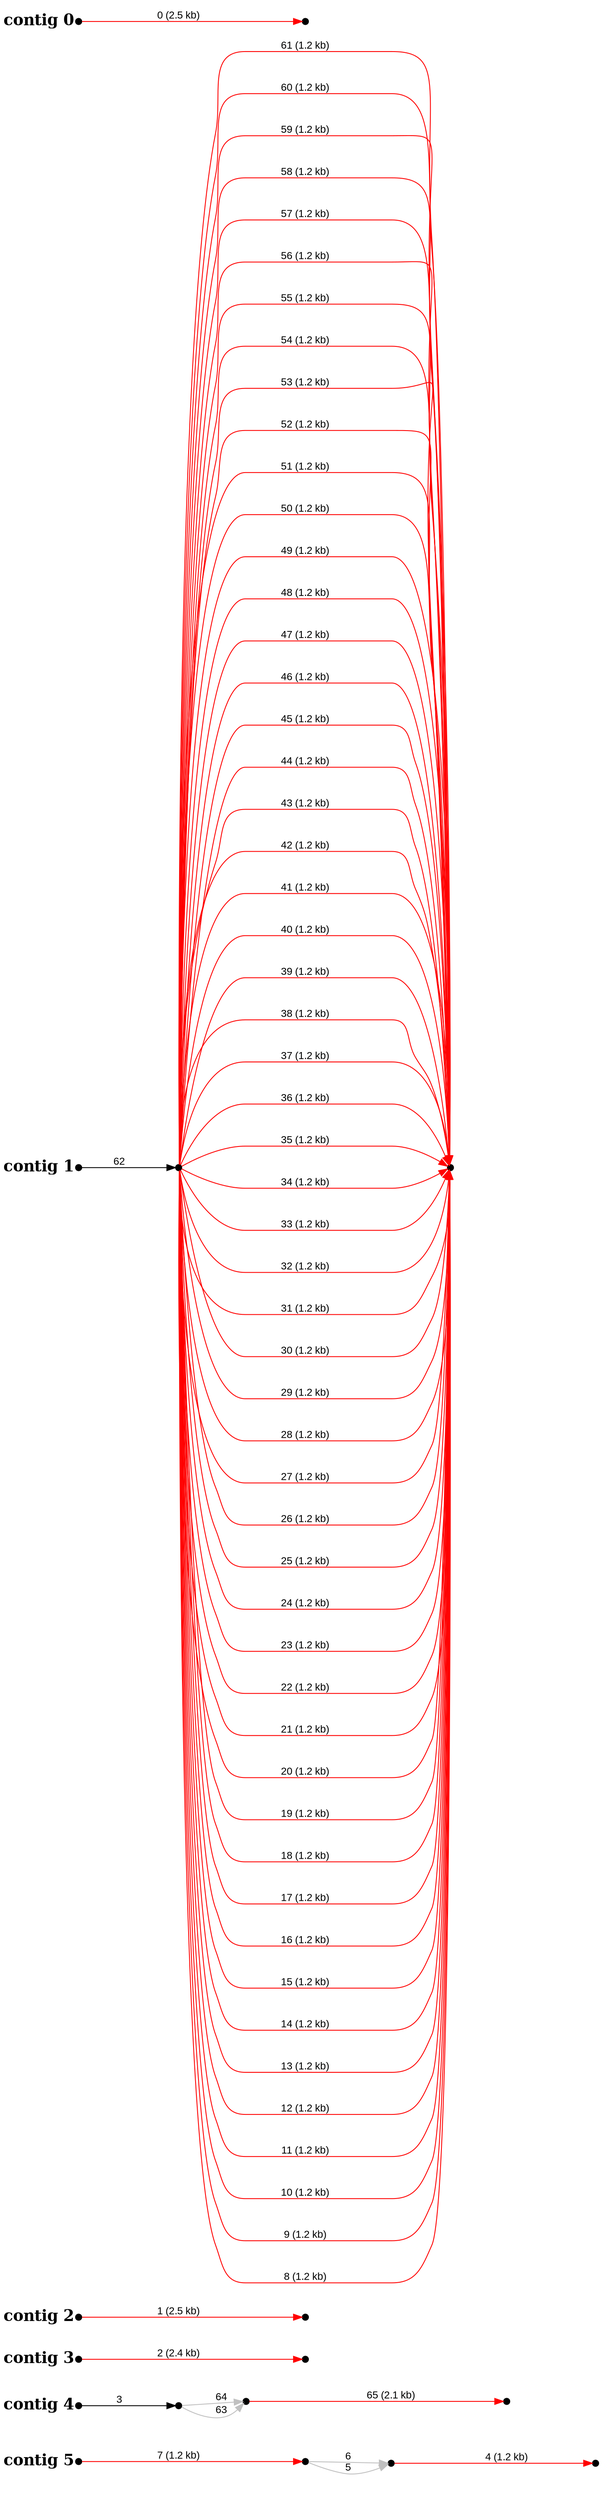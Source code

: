 digraph G {

node [width=0.1,height=0.1,fontsize=10,shape=point];
edge [fontsize=12,penwidth=1,arrowsize=1,fontname=Arial];
margin=1.0;
rankdir=LR;
labeljust=l;
margin=0;

subgraph cluster5 {
color=white;
13 -> 12 [minlen=4,color=red,label="4 (1.2 kb)"];
14 -> 13 [minlen=1,color=gray,label="5"];
14 -> 13 [minlen=1,color=gray,label="6"];
15 -> 14 [minlen=4,color=red,label="7 (1.2 kb)",taillabel="contig 5",labelangle=180,weight=10000,labeldistance=5,labelfontsize=18,labelfontname="Times-Bold"];
}

subgraph cluster4 {
color=white;
8 -> 9 [minlen=2,color=black,label="3",taillabel="contig 4",labelangle=180,weight=10000,labeldistance=5,labelfontsize=18,labelfontname="Times-Bold"];
9 -> 16 [minlen=1,color=gray,label="63"];
9 -> 16 [minlen=1,color=gray,label="64"];
16 -> 10 [minlen=4,color=red,label="65 (2.1 kb)"];
}

subgraph cluster3 {
color=white;
6 -> 7 [minlen=4,color=red,label="2 (2.4 kb)",taillabel="contig 3",labelangle=180,weight=10000,labeldistance=5,labelfontsize=18,labelfontname="Times-Bold"];
}

subgraph cluster2 {
color=white;
5 -> 4 [minlen=4,color=red,label="1 (2.5 kb)",taillabel="contig 2",labelangle=180,weight=10000,labeldistance=5,labelfontsize=18,labelfontname="Times-Bold"];
}

subgraph cluster1 {
color=white;
3 -> 2 [minlen=4,color=red,label="8 (1.2 kb)"];
3 -> 2 [minlen=4,color=red,label="9 (1.2 kb)"];
3 -> 2 [minlen=4,color=red,label="10 (1.2 kb)"];
3 -> 2 [minlen=4,color=red,label="11 (1.2 kb)"];
3 -> 2 [minlen=4,color=red,label="12 (1.2 kb)"];
3 -> 2 [minlen=4,color=red,label="13 (1.2 kb)"];
3 -> 2 [minlen=4,color=red,label="14 (1.2 kb)"];
3 -> 2 [minlen=4,color=red,label="15 (1.2 kb)"];
3 -> 2 [minlen=4,color=red,label="16 (1.2 kb)"];
3 -> 2 [minlen=4,color=red,label="17 (1.2 kb)"];
3 -> 2 [minlen=4,color=red,label="18 (1.2 kb)"];
3 -> 2 [minlen=4,color=red,label="19 (1.2 kb)"];
3 -> 2 [minlen=4,color=red,label="20 (1.2 kb)"];
3 -> 2 [minlen=4,color=red,label="21 (1.2 kb)"];
3 -> 2 [minlen=4,color=red,label="22 (1.2 kb)"];
3 -> 2 [minlen=4,color=red,label="23 (1.2 kb)"];
3 -> 2 [minlen=4,color=red,label="24 (1.2 kb)"];
3 -> 2 [minlen=4,color=red,label="25 (1.2 kb)"];
3 -> 2 [minlen=4,color=red,label="26 (1.2 kb)"];
3 -> 2 [minlen=4,color=red,label="27 (1.2 kb)"];
3 -> 2 [minlen=4,color=red,label="28 (1.2 kb)"];
3 -> 2 [minlen=4,color=red,label="29 (1.2 kb)"];
3 -> 2 [minlen=4,color=red,label="30 (1.2 kb)"];
3 -> 2 [minlen=4,color=red,label="31 (1.2 kb)"];
3 -> 2 [minlen=4,color=red,label="32 (1.2 kb)"];
3 -> 2 [minlen=4,color=red,label="33 (1.2 kb)"];
3 -> 2 [minlen=4,color=red,label="34 (1.2 kb)"];
3 -> 2 [minlen=4,color=red,label="35 (1.2 kb)"];
3 -> 2 [minlen=4,color=red,label="36 (1.2 kb)"];
3 -> 2 [minlen=4,color=red,label="37 (1.2 kb)"];
3 -> 2 [minlen=4,color=red,label="38 (1.2 kb)"];
3 -> 2 [minlen=4,color=red,label="39 (1.2 kb)"];
3 -> 2 [minlen=4,color=red,label="40 (1.2 kb)"];
3 -> 2 [minlen=4,color=red,label="41 (1.2 kb)"];
3 -> 2 [minlen=4,color=red,label="42 (1.2 kb)"];
3 -> 2 [minlen=4,color=red,label="43 (1.2 kb)"];
3 -> 2 [minlen=4,color=red,label="44 (1.2 kb)"];
3 -> 2 [minlen=4,color=red,label="45 (1.2 kb)"];
3 -> 2 [minlen=4,color=red,label="46 (1.2 kb)"];
3 -> 2 [minlen=4,color=red,label="47 (1.2 kb)"];
3 -> 2 [minlen=4,color=red,label="48 (1.2 kb)"];
3 -> 2 [minlen=4,color=red,label="49 (1.2 kb)"];
3 -> 2 [minlen=4,color=red,label="50 (1.2 kb)"];
3 -> 2 [minlen=4,color=red,label="51 (1.2 kb)"];
3 -> 2 [minlen=4,color=red,label="52 (1.2 kb)"];
3 -> 2 [minlen=4,color=red,label="53 (1.2 kb)"];
3 -> 2 [minlen=4,color=red,label="54 (1.2 kb)"];
3 -> 2 [minlen=4,color=red,label="55 (1.2 kb)"];
3 -> 2 [minlen=4,color=red,label="56 (1.2 kb)"];
3 -> 2 [minlen=4,color=red,label="57 (1.2 kb)"];
3 -> 2 [minlen=4,color=red,label="58 (1.2 kb)"];
3 -> 2 [minlen=4,color=red,label="59 (1.2 kb)"];
3 -> 2 [minlen=4,color=red,label="60 (1.2 kb)"];
3 -> 2 [minlen=4,color=red,label="61 (1.2 kb)"];
11 -> 3 [minlen=2,color=black,label="62",taillabel="contig 1",labelangle=180,weight=10000,labeldistance=5,labelfontsize=18,labelfontname="Times-Bold"];
}

subgraph cluster0 {
color=white;
0 -> 1 [minlen=4,color=red,label="0 (2.5 kb)",taillabel="contig 0",labelangle=180,weight=10000,labeldistance=5,labelfontsize=18,labelfontname="Times-Bold"];
}

}
#done
